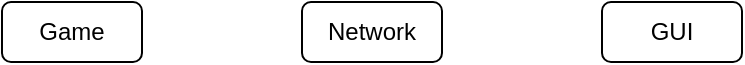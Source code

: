 <mxfile>
    <diagram id="XLUrZroluUd8uohFETHM" name="Page-1">
        <mxGraphModel dx="874" dy="544" grid="1" gridSize="10" guides="1" tooltips="1" connect="1" arrows="1" fold="1" page="1" pageScale="1" pageWidth="827" pageHeight="1169" math="0" shadow="0">
            <root>
                <mxCell id="0"/>
                <mxCell id="1" parent="0"/>
                <mxCell id="2" value="Game" style="rounded=1;whiteSpace=wrap;html=1;" vertex="1" parent="1">
                    <mxGeometry x="130" y="160" width="70" height="30" as="geometry"/>
                </mxCell>
                <mxCell id="3" value="Network" style="rounded=1;whiteSpace=wrap;html=1;" vertex="1" parent="1">
                    <mxGeometry x="280" y="160" width="70" height="30" as="geometry"/>
                </mxCell>
                <mxCell id="4" value="GUI" style="rounded=1;whiteSpace=wrap;html=1;" vertex="1" parent="1">
                    <mxGeometry x="430" y="160" width="70" height="30" as="geometry"/>
                </mxCell>
            </root>
        </mxGraphModel>
    </diagram>
</mxfile>